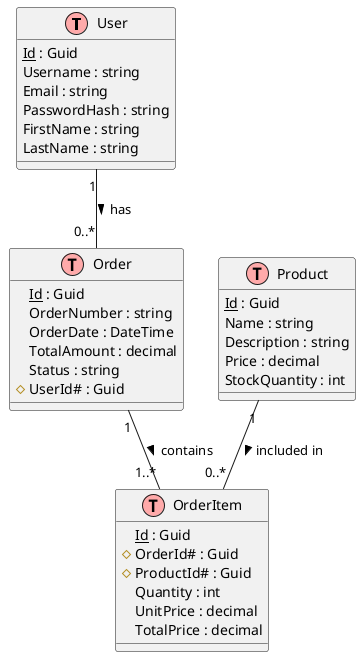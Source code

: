 @startuml E-Commerce Order Management System ERD

!define table(x) class x << (T,#FFAAAA) >>
!define primary_key(x) <u>x</u>
!define foreign_key(x) #x#

table(User) {
  primary_key(Id) : Guid
  Username : string
  Email : string
  PasswordHash : string
  FirstName : string
  LastName : string
}

table(Order) {
  primary_key(Id) : Guid
  OrderNumber : string
  OrderDate : DateTime
  TotalAmount : decimal
  Status : string
  foreign_key(UserId) : Guid
}

table(OrderItem) {
  primary_key(Id) : Guid
  foreign_key(OrderId) : Guid
  foreign_key(ProductId) : Guid
  Quantity : int
  UnitPrice : decimal
  TotalPrice : decimal
}

table(Product) {
  primary_key(Id) : Guid
  Name : string
  Description : string
  Price : decimal
  StockQuantity : int
}

User "1" -- "0..*" Order : has >
Order "1" -- "1..*" OrderItem : contains >
Product "1" -- "0..*" OrderItem : included in >

@enduml 